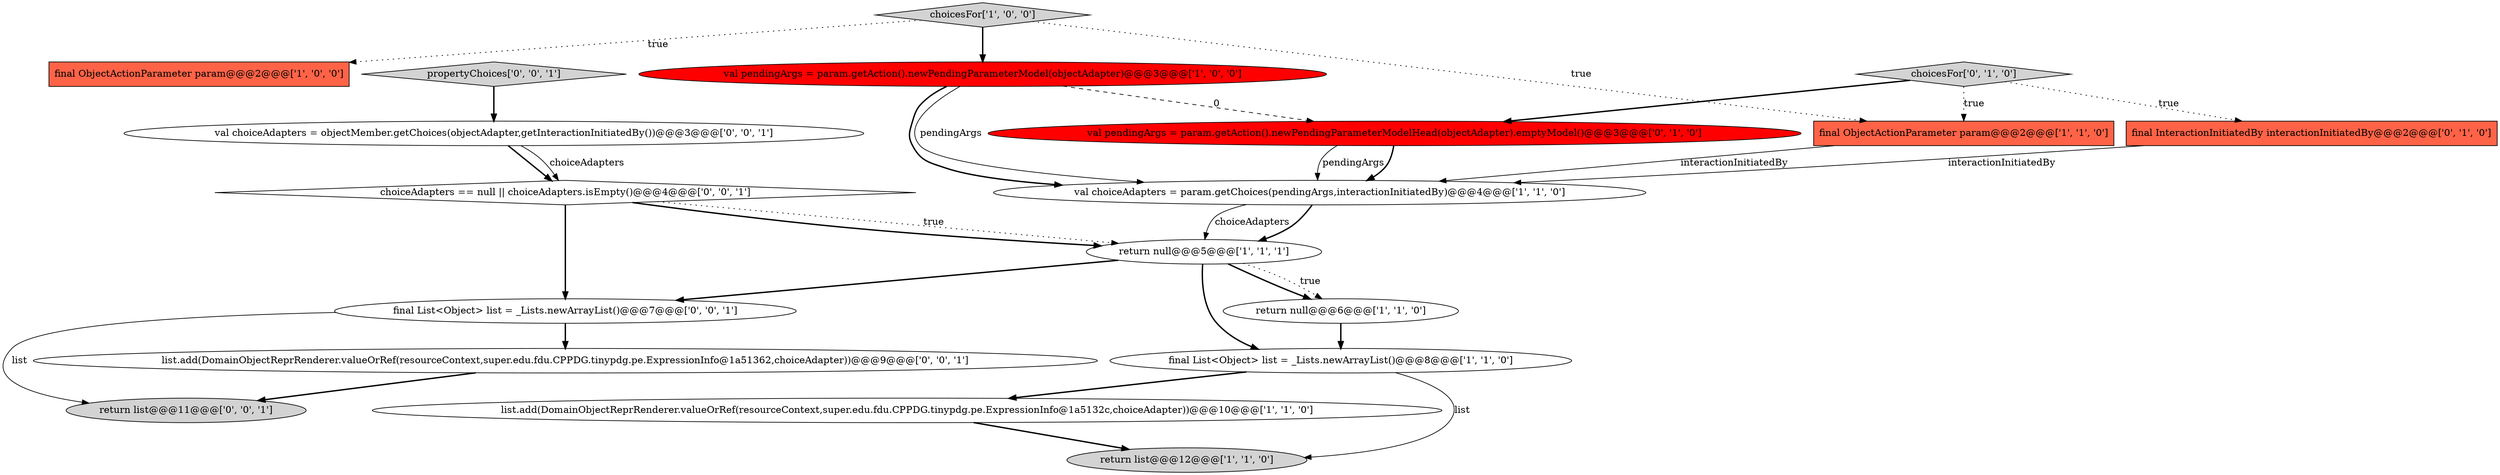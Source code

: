 digraph {
8 [style = filled, label = "final ObjectActionParameter param@@@2@@@['1', '0', '0']", fillcolor = tomato, shape = box image = "AAA0AAABBB1BBB"];
17 [style = filled, label = "list.add(DomainObjectReprRenderer.valueOrRef(resourceContext,super.edu.fdu.CPPDG.tinypdg.pe.ExpressionInfo@1a51362,choiceAdapter))@@@9@@@['0', '0', '1']", fillcolor = white, shape = ellipse image = "AAA0AAABBB3BBB"];
4 [style = filled, label = "val pendingArgs = param.getAction().newPendingParameterModel(objectAdapter)@@@3@@@['1', '0', '0']", fillcolor = red, shape = ellipse image = "AAA1AAABBB1BBB"];
10 [style = filled, label = "val pendingArgs = param.getAction().newPendingParameterModelHead(objectAdapter).emptyModel()@@@3@@@['0', '1', '0']", fillcolor = red, shape = ellipse image = "AAA1AAABBB2BBB"];
6 [style = filled, label = "return null@@@6@@@['1', '1', '0']", fillcolor = white, shape = ellipse image = "AAA0AAABBB1BBB"];
11 [style = filled, label = "final InteractionInitiatedBy interactionInitiatedBy@@@2@@@['0', '1', '0']", fillcolor = tomato, shape = box image = "AAA0AAABBB2BBB"];
0 [style = filled, label = "choicesFor['1', '0', '0']", fillcolor = lightgray, shape = diamond image = "AAA0AAABBB1BBB"];
2 [style = filled, label = "final List<Object> list = _Lists.newArrayList()@@@8@@@['1', '1', '0']", fillcolor = white, shape = ellipse image = "AAA0AAABBB1BBB"];
12 [style = filled, label = "choicesFor['0', '1', '0']", fillcolor = lightgray, shape = diamond image = "AAA0AAABBB2BBB"];
16 [style = filled, label = "choiceAdapters == null || choiceAdapters.isEmpty()@@@4@@@['0', '0', '1']", fillcolor = white, shape = diamond image = "AAA0AAABBB3BBB"];
14 [style = filled, label = "return list@@@11@@@['0', '0', '1']", fillcolor = lightgray, shape = ellipse image = "AAA0AAABBB3BBB"];
15 [style = filled, label = "final List<Object> list = _Lists.newArrayList()@@@7@@@['0', '0', '1']", fillcolor = white, shape = ellipse image = "AAA0AAABBB3BBB"];
18 [style = filled, label = "propertyChoices['0', '0', '1']", fillcolor = lightgray, shape = diamond image = "AAA0AAABBB3BBB"];
1 [style = filled, label = "return list@@@12@@@['1', '1', '0']", fillcolor = lightgray, shape = ellipse image = "AAA0AAABBB1BBB"];
13 [style = filled, label = "val choiceAdapters = objectMember.getChoices(objectAdapter,getInteractionInitiatedBy())@@@3@@@['0', '0', '1']", fillcolor = white, shape = ellipse image = "AAA0AAABBB3BBB"];
5 [style = filled, label = "return null@@@5@@@['1', '1', '1']", fillcolor = white, shape = ellipse image = "AAA0AAABBB1BBB"];
3 [style = filled, label = "list.add(DomainObjectReprRenderer.valueOrRef(resourceContext,super.edu.fdu.CPPDG.tinypdg.pe.ExpressionInfo@1a5132c,choiceAdapter))@@@10@@@['1', '1', '0']", fillcolor = white, shape = ellipse image = "AAA0AAABBB1BBB"];
9 [style = filled, label = "final ObjectActionParameter param@@@2@@@['1', '1', '0']", fillcolor = tomato, shape = box image = "AAA0AAABBB1BBB"];
7 [style = filled, label = "val choiceAdapters = param.getChoices(pendingArgs,interactionInitiatedBy)@@@4@@@['1', '1', '0']", fillcolor = white, shape = ellipse image = "AAA0AAABBB1BBB"];
16->15 [style = bold, label=""];
3->1 [style = bold, label=""];
4->7 [style = solid, label="pendingArgs"];
10->7 [style = solid, label="pendingArgs"];
2->3 [style = bold, label=""];
5->6 [style = dotted, label="true"];
7->5 [style = solid, label="choiceAdapters"];
5->15 [style = bold, label=""];
10->7 [style = bold, label=""];
13->16 [style = bold, label=""];
4->7 [style = bold, label=""];
6->2 [style = bold, label=""];
12->11 [style = dotted, label="true"];
0->8 [style = dotted, label="true"];
2->1 [style = solid, label="list"];
9->7 [style = solid, label="interactionInitiatedBy"];
7->5 [style = bold, label=""];
5->2 [style = bold, label=""];
12->10 [style = bold, label=""];
15->17 [style = bold, label=""];
5->6 [style = bold, label=""];
0->4 [style = bold, label=""];
13->16 [style = solid, label="choiceAdapters"];
15->14 [style = solid, label="list"];
17->14 [style = bold, label=""];
16->5 [style = dotted, label="true"];
18->13 [style = bold, label=""];
16->5 [style = bold, label=""];
11->7 [style = solid, label="interactionInitiatedBy"];
4->10 [style = dashed, label="0"];
0->9 [style = dotted, label="true"];
12->9 [style = dotted, label="true"];
}
